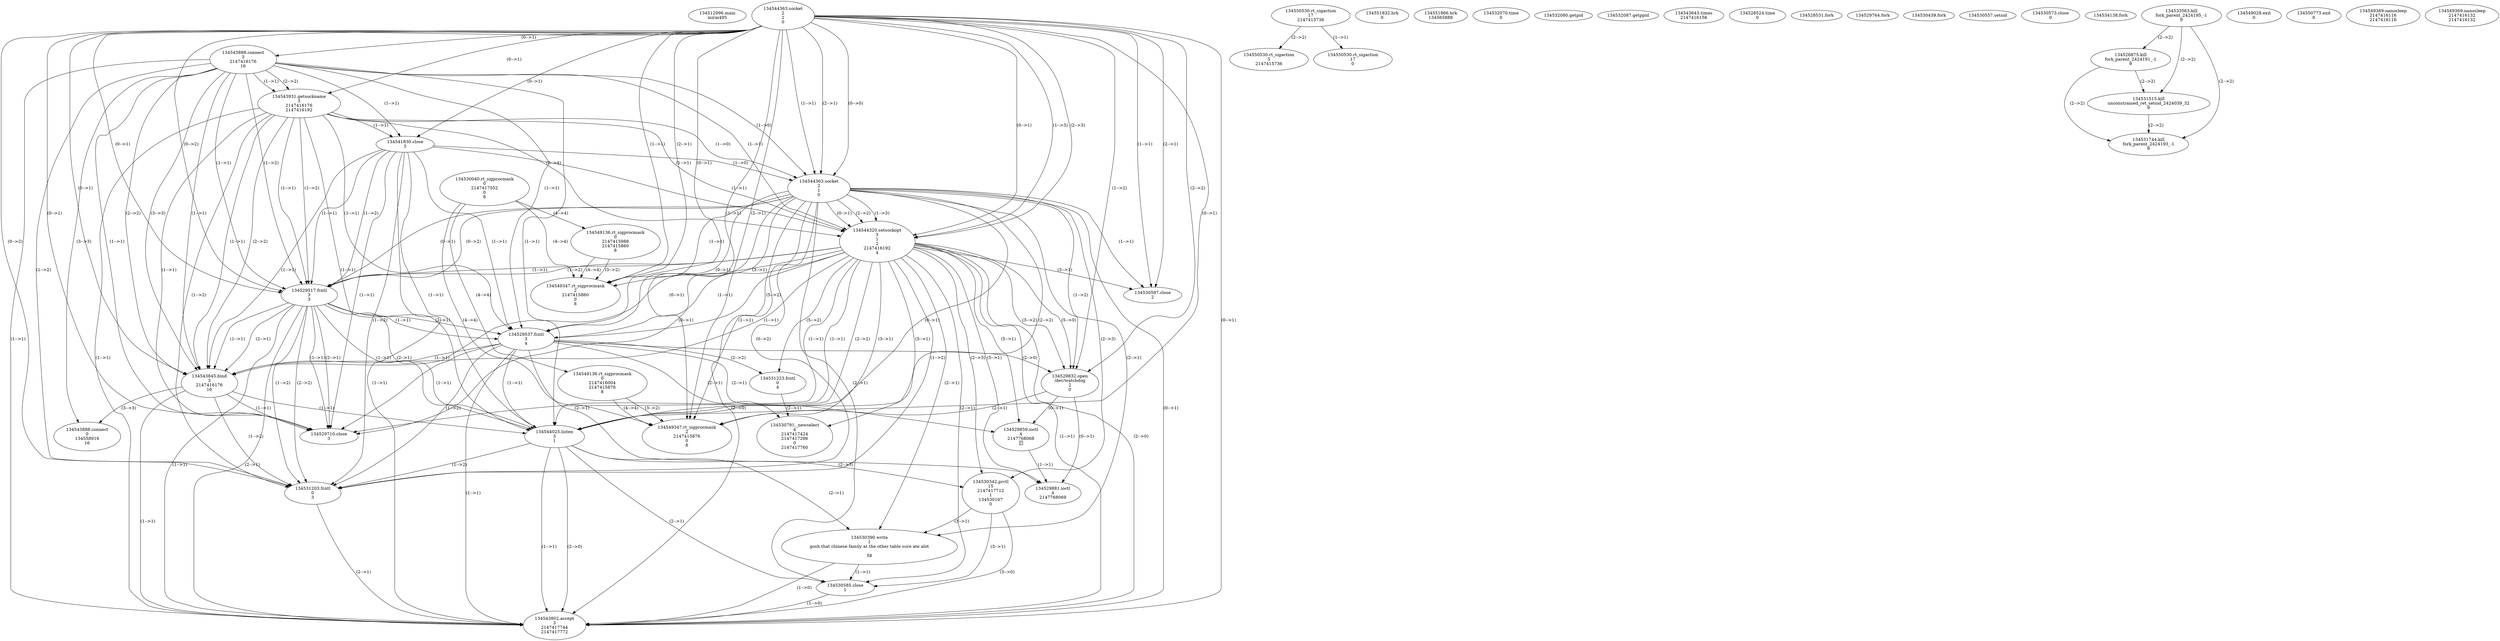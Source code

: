 // Global SCDG with merge call
digraph {
	0 [label="134512996.main
mirai495"]
	1 [label="134530040.rt_sigprocmask
0
2147417552
0
8"]
	2 [label="134550530.rt_sigaction
17
2147415736"]
	3 [label="134550530.rt_sigaction
5
2147415736"]
	2 -> 3 [label="(2-->2)"]
	4 [label="134544363.socket
2
2
0"]
	5 [label="134543888.connect
3
2147416176
16"]
	4 -> 5 [label="(0-->1)"]
	6 [label="134543931.getsockname
3
2147416176
2147416192"]
	4 -> 6 [label="(0-->1)"]
	5 -> 6 [label="(1-->1)"]
	5 -> 6 [label="(2-->2)"]
	7 [label="134541830.close
3"]
	4 -> 7 [label="(0-->1)"]
	5 -> 7 [label="(1-->1)"]
	6 -> 7 [label="(1-->1)"]
	8 [label="134551832.brk
0"]
	9 [label="134551866.brk
134565888"]
	10 [label="134544363.socket
2
1
0"]
	4 -> 10 [label="(1-->1)"]
	4 -> 10 [label="(2-->1)"]
	4 -> 10 [label="(0-->0)"]
	5 -> 10 [label="(1-->0)"]
	6 -> 10 [label="(1-->0)"]
	7 -> 10 [label="(1-->0)"]
	11 [label="134544320.setsockopt
3
1
2
2147416192
4"]
	4 -> 11 [label="(0-->1)"]
	5 -> 11 [label="(1-->1)"]
	6 -> 11 [label="(1-->1)"]
	7 -> 11 [label="(1-->1)"]
	10 -> 11 [label="(0-->1)"]
	10 -> 11 [label="(2-->2)"]
	4 -> 11 [label="(1-->3)"]
	4 -> 11 [label="(2-->3)"]
	10 -> 11 [label="(1-->3)"]
	6 -> 11 [label="(3-->4)"]
	12 [label="134529517.fcntl
3
3"]
	4 -> 12 [label="(0-->1)"]
	5 -> 12 [label="(1-->1)"]
	6 -> 12 [label="(1-->1)"]
	7 -> 12 [label="(1-->1)"]
	10 -> 12 [label="(0-->1)"]
	11 -> 12 [label="(1-->1)"]
	4 -> 12 [label="(0-->2)"]
	5 -> 12 [label="(1-->2)"]
	6 -> 12 [label="(1-->2)"]
	7 -> 12 [label="(1-->2)"]
	10 -> 12 [label="(0-->2)"]
	11 -> 12 [label="(1-->2)"]
	13 [label="134529537.fcntl
3
4"]
	4 -> 13 [label="(0-->1)"]
	5 -> 13 [label="(1-->1)"]
	6 -> 13 [label="(1-->1)"]
	7 -> 13 [label="(1-->1)"]
	10 -> 13 [label="(0-->1)"]
	11 -> 13 [label="(1-->1)"]
	12 -> 13 [label="(1-->1)"]
	12 -> 13 [label="(2-->1)"]
	11 -> 13 [label="(5-->2)"]
	14 [label="134543845.bind
3
2147416176
16"]
	4 -> 14 [label="(0-->1)"]
	5 -> 14 [label="(1-->1)"]
	6 -> 14 [label="(1-->1)"]
	7 -> 14 [label="(1-->1)"]
	10 -> 14 [label="(0-->1)"]
	11 -> 14 [label="(1-->1)"]
	12 -> 14 [label="(1-->1)"]
	12 -> 14 [label="(2-->1)"]
	13 -> 14 [label="(1-->1)"]
	5 -> 14 [label="(2-->2)"]
	6 -> 14 [label="(2-->2)"]
	5 -> 14 [label="(3-->3)"]
	15 [label="134544025.listen
3
1"]
	4 -> 15 [label="(0-->1)"]
	5 -> 15 [label="(1-->1)"]
	6 -> 15 [label="(1-->1)"]
	7 -> 15 [label="(1-->1)"]
	10 -> 15 [label="(0-->1)"]
	11 -> 15 [label="(1-->1)"]
	12 -> 15 [label="(1-->1)"]
	12 -> 15 [label="(2-->1)"]
	13 -> 15 [label="(1-->1)"]
	14 -> 15 [label="(1-->1)"]
	10 -> 15 [label="(2-->2)"]
	11 -> 15 [label="(2-->2)"]
	16 [label="134532070.time
0"]
	17 [label="134532080.getpid
"]
	18 [label="134532087.getppid
"]
	19 [label="134543643.times
2147416156"]
	20 [label="134530342.prctl
15
2147417712
1
134530167
0"]
	10 -> 20 [label="(2-->3)"]
	11 -> 20 [label="(2-->3)"]
	15 -> 20 [label="(2-->3)"]
	21 [label="134530390.write
1
gosh that chinese family at the other table sure ate alot

58"]
	10 -> 21 [label="(2-->1)"]
	11 -> 21 [label="(2-->1)"]
	15 -> 21 [label="(2-->1)"]
	20 -> 21 [label="(3-->1)"]
	22 [label="134528524.time
0"]
	23 [label="134528531.fork
"]
	24 [label="134529764.fork
"]
	25 [label="134530439.fork
"]
	26 [label="134530557.setsid
"]
	27 [label="134530573.close
0"]
	28 [label="134530585.close
1"]
	10 -> 28 [label="(2-->1)"]
	11 -> 28 [label="(2-->1)"]
	15 -> 28 [label="(2-->1)"]
	20 -> 28 [label="(3-->1)"]
	21 -> 28 [label="(1-->1)"]
	29 [label="134530597.close
2"]
	4 -> 29 [label="(1-->1)"]
	4 -> 29 [label="(2-->1)"]
	10 -> 29 [label="(1-->1)"]
	11 -> 29 [label="(3-->1)"]
	30 [label="134534138.fork
"]
	31 [label="134531203.fcntl
0
3"]
	4 -> 31 [label="(0-->2)"]
	5 -> 31 [label="(1-->2)"]
	6 -> 31 [label="(1-->2)"]
	7 -> 31 [label="(1-->2)"]
	10 -> 31 [label="(0-->2)"]
	11 -> 31 [label="(1-->2)"]
	12 -> 31 [label="(1-->2)"]
	12 -> 31 [label="(2-->2)"]
	13 -> 31 [label="(1-->2)"]
	14 -> 31 [label="(1-->2)"]
	15 -> 31 [label="(1-->2)"]
	32 [label="134531223.fcntl
0
4"]
	11 -> 32 [label="(5-->2)"]
	13 -> 32 [label="(2-->2)"]
	33 [label="134543888.connect
0
134558916
16"]
	5 -> 33 [label="(3-->3)"]
	14 -> 33 [label="(3-->3)"]
	34 [label="134530791._newselect
4
2147417424
2147417296
0
2147417760"]
	11 -> 34 [label="(5-->1)"]
	13 -> 34 [label="(2-->1)"]
	32 -> 34 [label="(2-->1)"]
	35 [label="134543802.accept
3
2147417744
2147417772"]
	4 -> 35 [label="(0-->1)"]
	5 -> 35 [label="(1-->1)"]
	6 -> 35 [label="(1-->1)"]
	7 -> 35 [label="(1-->1)"]
	10 -> 35 [label="(0-->1)"]
	11 -> 35 [label="(1-->1)"]
	12 -> 35 [label="(1-->1)"]
	12 -> 35 [label="(2-->1)"]
	13 -> 35 [label="(1-->1)"]
	14 -> 35 [label="(1-->1)"]
	15 -> 35 [label="(1-->1)"]
	31 -> 35 [label="(2-->1)"]
	10 -> 35 [label="(2-->0)"]
	11 -> 35 [label="(2-->0)"]
	15 -> 35 [label="(2-->0)"]
	20 -> 35 [label="(3-->0)"]
	21 -> 35 [label="(1-->0)"]
	28 -> 35 [label="(1-->0)"]
	36 [label="134533563.kill
fork_parent_2424195_-1
9"]
	37 [label="134526875.kill
fork_parent_2424191_-1
9"]
	36 -> 37 [label="(2-->2)"]
	38 [label="134531515.kill
unconstrained_ret_setsid_2424039_32
9"]
	36 -> 38 [label="(2-->2)"]
	37 -> 38 [label="(2-->2)"]
	39 [label="134531744.kill
fork_parent_2424193_-1
9"]
	36 -> 39 [label="(2-->2)"]
	37 -> 39 [label="(2-->2)"]
	38 -> 39 [label="(2-->2)"]
	40 [label="134549028.exit
0"]
	41 [label="134550773.exit
0"]
	42 [label="134549136.rt_sigprocmask
0
2147415988
2147415860
8"]
	1 -> 42 [label="(4-->4)"]
	43 [label="134550530.rt_sigaction
17
0"]
	2 -> 43 [label="(1-->1)"]
	44 [label="134549347.rt_sigprocmask
2
2147415860
0
8"]
	4 -> 44 [label="(1-->1)"]
	4 -> 44 [label="(2-->1)"]
	10 -> 44 [label="(1-->1)"]
	11 -> 44 [label="(3-->1)"]
	42 -> 44 [label="(3-->2)"]
	1 -> 44 [label="(4-->4)"]
	42 -> 44 [label="(4-->4)"]
	45 [label="134549369.nanosleep
2147416116
2147416116"]
	46 [label="134529710.close
3"]
	4 -> 46 [label="(0-->1)"]
	5 -> 46 [label="(1-->1)"]
	6 -> 46 [label="(1-->1)"]
	7 -> 46 [label="(1-->1)"]
	10 -> 46 [label="(0-->1)"]
	11 -> 46 [label="(1-->1)"]
	12 -> 46 [label="(1-->1)"]
	12 -> 46 [label="(2-->1)"]
	13 -> 46 [label="(1-->1)"]
	14 -> 46 [label="(1-->1)"]
	47 [label="134529832.open
/dev/watchdog
2
0"]
	4 -> 47 [label="(1-->2)"]
	4 -> 47 [label="(2-->2)"]
	10 -> 47 [label="(1-->2)"]
	11 -> 47 [label="(3-->2)"]
	11 -> 47 [label="(5-->0)"]
	13 -> 47 [label="(2-->0)"]
	48 [label="134529859.ioctl
4
2147768068
"]
	11 -> 48 [label="(5-->1)"]
	13 -> 48 [label="(2-->1)"]
	47 -> 48 [label="(0-->1)"]
	49 [label="134529881.ioctl
4
2147768069
"]
	11 -> 49 [label="(5-->1)"]
	13 -> 49 [label="(2-->1)"]
	47 -> 49 [label="(0-->1)"]
	48 -> 49 [label="(1-->1)"]
	50 [label="134549136.rt_sigprocmask
0
2147416004
2147415876
8"]
	1 -> 50 [label="(4-->4)"]
	51 [label="134549347.rt_sigprocmask
2
2147415876
0
8"]
	4 -> 51 [label="(1-->1)"]
	4 -> 51 [label="(2-->1)"]
	10 -> 51 [label="(1-->1)"]
	11 -> 51 [label="(3-->1)"]
	47 -> 51 [label="(2-->1)"]
	50 -> 51 [label="(3-->2)"]
	1 -> 51 [label="(4-->4)"]
	50 -> 51 [label="(4-->4)"]
	52 [label="134549369.nanosleep
2147416132
2147416132"]
}
